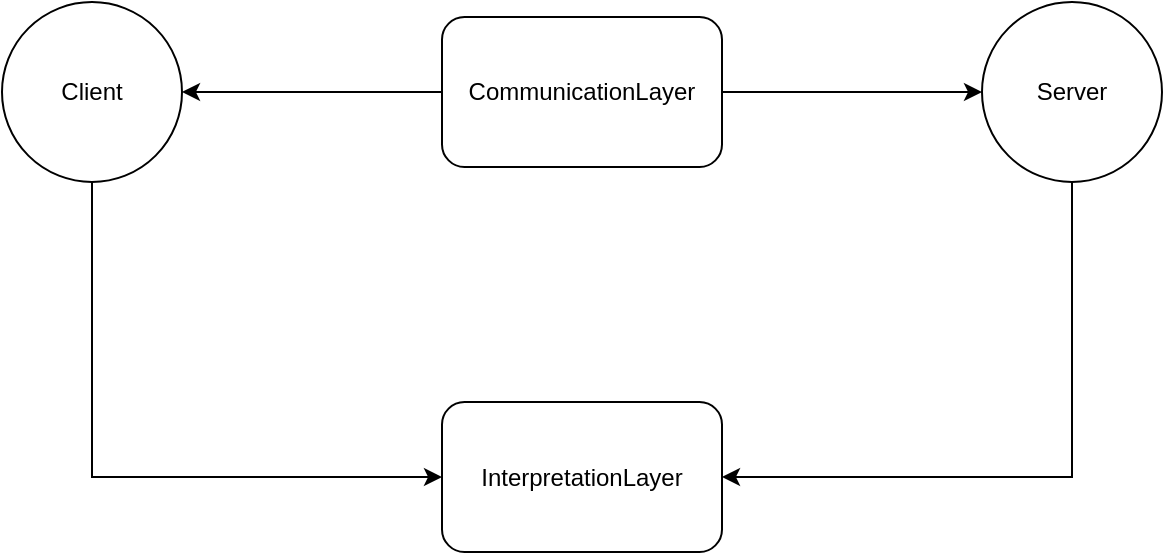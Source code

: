 <mxfile version="15.2.9" type="device"><diagram id="rqTTLBPiUmE_gWSpsT9W" name="Page-1"><mxGraphModel dx="868" dy="478" grid="1" gridSize="10" guides="1" tooltips="1" connect="1" arrows="1" fold="1" page="1" pageScale="1" pageWidth="827" pageHeight="1169" math="0" shadow="0"><root><mxCell id="0"/><mxCell id="1" parent="0"/><mxCell id="41WYHknuyD221cFBG1JH-6" style="edgeStyle=orthogonalEdgeStyle;rounded=0;orthogonalLoop=1;jettySize=auto;html=1;entryX=1;entryY=0.5;entryDx=0;entryDy=0;" edge="1" parent="1" source="41WYHknuyD221cFBG1JH-2" target="41WYHknuyD221cFBG1JH-5"><mxGeometry relative="1" as="geometry"><Array as="points"><mxPoint x="685" y="338"/></Array></mxGeometry></mxCell><mxCell id="41WYHknuyD221cFBG1JH-2" value="Server" style="ellipse;whiteSpace=wrap;html=1;aspect=fixed;" vertex="1" parent="1"><mxGeometry x="640" y="100" width="90" height="90" as="geometry"/></mxCell><mxCell id="41WYHknuyD221cFBG1JH-9" style="edgeStyle=orthogonalEdgeStyle;rounded=0;orthogonalLoop=1;jettySize=auto;html=1;entryX=0;entryY=0.5;entryDx=0;entryDy=0;" edge="1" parent="1" source="41WYHknuyD221cFBG1JH-3" target="41WYHknuyD221cFBG1JH-5"><mxGeometry relative="1" as="geometry"><Array as="points"><mxPoint x="195" y="338"/></Array></mxGeometry></mxCell><mxCell id="41WYHknuyD221cFBG1JH-3" value="Client" style="ellipse;whiteSpace=wrap;html=1;aspect=fixed;" vertex="1" parent="1"><mxGeometry x="150" y="100" width="90" height="90" as="geometry"/></mxCell><mxCell id="41WYHknuyD221cFBG1JH-7" style="edgeStyle=orthogonalEdgeStyle;rounded=0;orthogonalLoop=1;jettySize=auto;html=1;" edge="1" parent="1" source="41WYHknuyD221cFBG1JH-4" target="41WYHknuyD221cFBG1JH-2"><mxGeometry relative="1" as="geometry"/></mxCell><mxCell id="41WYHknuyD221cFBG1JH-8" style="edgeStyle=orthogonalEdgeStyle;rounded=0;orthogonalLoop=1;jettySize=auto;html=1;" edge="1" parent="1" source="41WYHknuyD221cFBG1JH-4" target="41WYHknuyD221cFBG1JH-3"><mxGeometry relative="1" as="geometry"/></mxCell><mxCell id="41WYHknuyD221cFBG1JH-4" value="CommunicationLayer" style="rounded=1;whiteSpace=wrap;html=1;" vertex="1" parent="1"><mxGeometry x="370" y="107.5" width="140" height="75" as="geometry"/></mxCell><mxCell id="41WYHknuyD221cFBG1JH-5" value="InterpretationLayer" style="rounded=1;whiteSpace=wrap;html=1;" vertex="1" parent="1"><mxGeometry x="370" y="300" width="140" height="75" as="geometry"/></mxCell></root></mxGraphModel></diagram></mxfile>